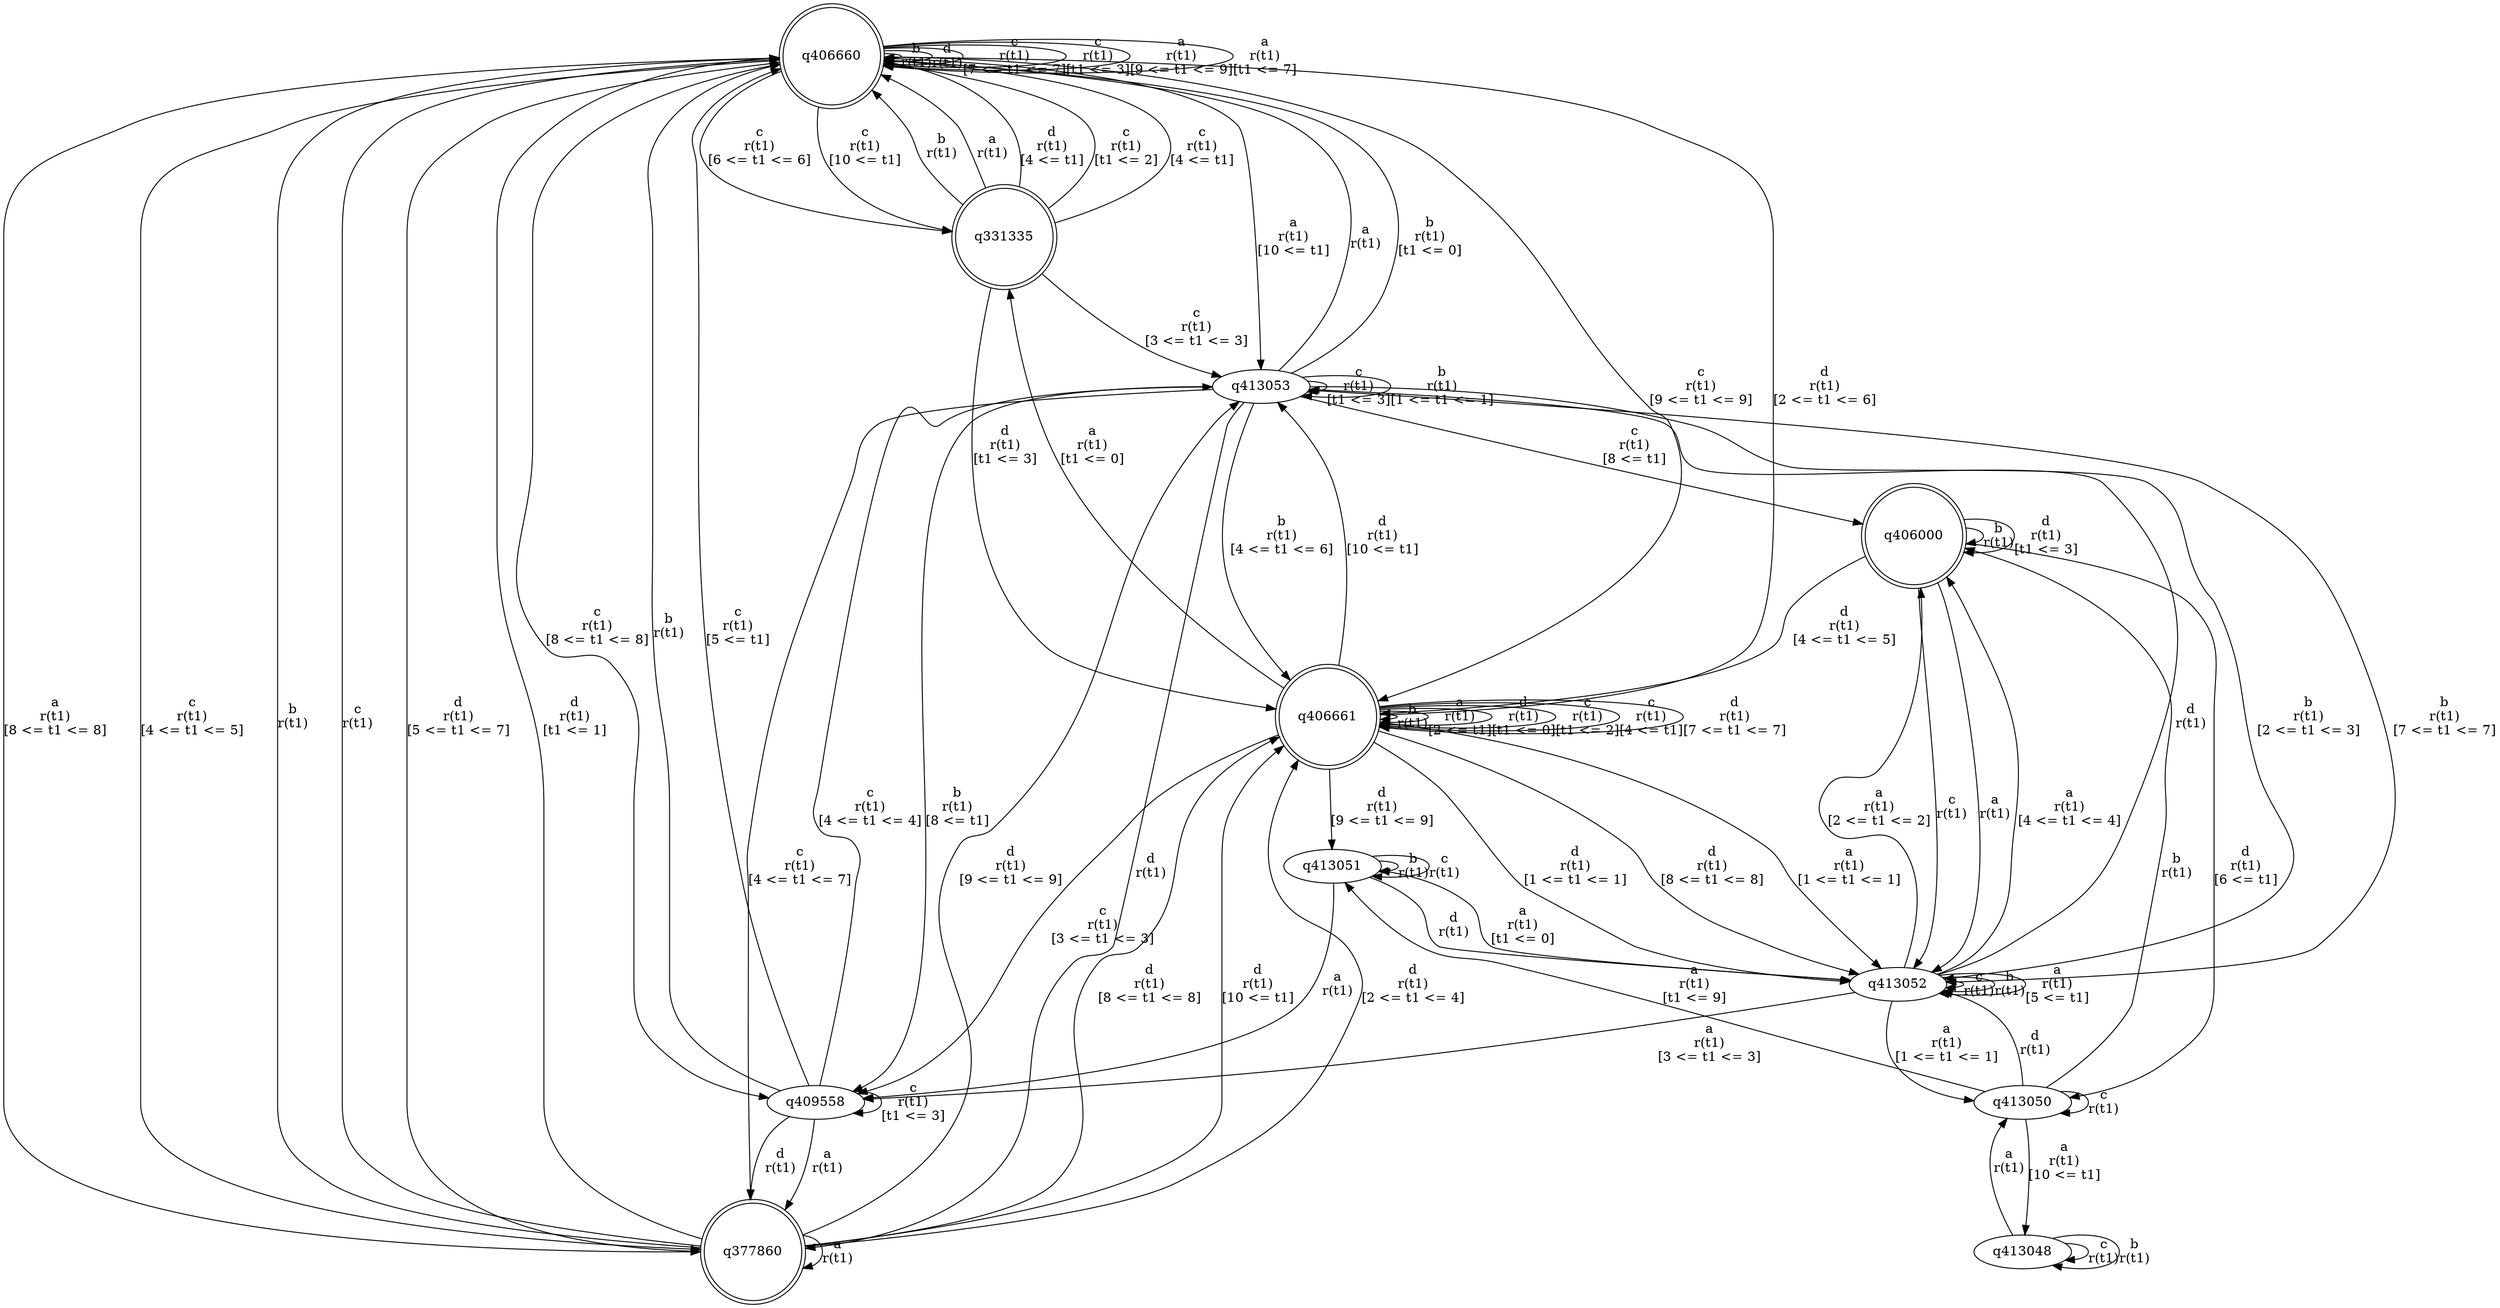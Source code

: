 digraph "tests_1/test121/solution101/solution_verwer" {
	q406660[label=q406660 shape=doublecircle]
	q331335[label=q331335 shape=doublecircle]
	q406661[label=q406661 shape=doublecircle]
	q413052[label=q413052]
	q413053[label=q413053]
	q377860[label=q377860 shape=doublecircle]
	q409558[label=q409558]
	q406000[label=q406000 shape=doublecircle]
	q413050[label=q413050]
	q413048[label=q413048]
	q413051[label=q413051]
	q406660 -> q406660[label="b\nr(t1)\n"]
	q406660 -> q406660[label="d\nr(t1)\n"]
	q406660 -> q331335[label="c\nr(t1)\n[6 <= t1 <= 6]"]
	q331335 -> q406660[label="b\nr(t1)\n"]
	q331335 -> q406660[label="a\nr(t1)\n"]
	q331335 -> q406661[label="d\nr(t1)\n[t1 <= 3]"]
	q406661 -> q406661[label="b\nr(t1)\n"]
	q406661 -> q406661[label="a\nr(t1)\n[2 <= t1]"]
	q406661 -> q406661[label="d\nr(t1)\n[t1 <= 0]"]
	q406661 -> q406661[label="c\nr(t1)\n[t1 <= 2]"]
	q406661 -> q413052[label="d\nr(t1)\n[1 <= t1 <= 1]"]
	q413052 -> q413053[label="d\nr(t1)\n"]
	q413053 -> q377860[label="d\nr(t1)\n"]
	q377860 -> q406660[label="b\nr(t1)\n"]
	q377860 -> q406660[label="c\nr(t1)\n"]
	q377860 -> q377860[label="a\nr(t1)\n"]
	q377860 -> q406660[label="d\nr(t1)\n[5 <= t1 <= 7]"]
	q377860 -> q406660[label="d\nr(t1)\n[t1 <= 1]"]
	q377860 -> q406661[label="d\nr(t1)\n[8 <= t1 <= 8]"]
	q377860 -> q413053[label="d\nr(t1)\n[9 <= t1 <= 9]"]
	q377860 -> q406661[label="d\nr(t1)\n[10 <= t1]"]
	q377860 -> q406661[label="d\nr(t1)\n[2 <= t1 <= 4]"]
	q413053 -> q406660[label="a\nr(t1)\n"]
	q413053 -> q406660[label="b\nr(t1)\n[t1 <= 0]"]
	q413053 -> q413053[label="c\nr(t1)\n[t1 <= 3]"]
	q413053 -> q413053[label="b\nr(t1)\n[1 <= t1 <= 1]"]
	q413053 -> q406661[label="b\nr(t1)\n[4 <= t1 <= 6]"]
	q413053 -> q413052[label="b\nr(t1)\n[7 <= t1 <= 7]"]
	q413053 -> q409558[label="b\nr(t1)\n[8 <= t1]"]
	q409558 -> q406660[label="b\nr(t1)\n"]
	q409558 -> q377860[label="a\nr(t1)\n"]
	q409558 -> q377860[label="d\nr(t1)\n"]
	q409558 -> q409558[label="c\nr(t1)\n[t1 <= 3]"]
	q409558 -> q413053[label="c\nr(t1)\n[4 <= t1 <= 4]"]
	q409558 -> q406660[label="c\nr(t1)\n[5 <= t1]"]
	q413053 -> q413052[label="b\nr(t1)\n[2 <= t1 <= 3]"]
	q413053 -> q377860[label="c\nr(t1)\n[4 <= t1 <= 7]"]
	q413053 -> q406000[label="c\nr(t1)\n[8 <= t1]"]
	q406000 -> q413052[label="a\nr(t1)\n"]
	q406000 -> q413052[label="c\nr(t1)\n"]
	q406000 -> q406000[label="b\nr(t1)\n"]
	q406000 -> q406000[label="d\nr(t1)\n[t1 <= 3]"]
	q406000 -> q406661[label="d\nr(t1)\n[4 <= t1 <= 5]"]
	q406000 -> q413050[label="d\nr(t1)\n[6 <= t1]"]
	q413050 -> q406000[label="b\nr(t1)\n"]
	q413050 -> q413050[label="c\nr(t1)\n"]
	q413050 -> q413052[label="d\nr(t1)\n"]
	q413050 -> q413048[label="a\nr(t1)\n[10 <= t1]"]
	q413048 -> q413048[label="c\nr(t1)\n"]
	q413048 -> q413048[label="b\nr(t1)\n"]
	q413048 -> q413050[label="a\nr(t1)\n"]
	q413050 -> q413051[label="a\nr(t1)\n[t1 <= 9]"]
	q413051 -> q413052[label="d\nr(t1)\n"]
	q413051 -> q409558[label="a\nr(t1)\n"]
	q413051 -> q413051[label="b\nr(t1)\n"]
	q413051 -> q413051[label="c\nr(t1)\n"]
	q413052 -> q413052[label="c\nr(t1)\n"]
	q413052 -> q413052[label="b\nr(t1)\n"]
	q413052 -> q409558[label="a\nr(t1)\n[3 <= t1 <= 3]"]
	q413052 -> q406000[label="a\nr(t1)\n[4 <= t1 <= 4]"]
	q413052 -> q413052[label="a\nr(t1)\n[5 <= t1]"]
	q413052 -> q413051[label="a\nr(t1)\n[t1 <= 0]"]
	q413052 -> q413050[label="a\nr(t1)\n[1 <= t1 <= 1]"]
	q413052 -> q406000[label="a\nr(t1)\n[2 <= t1 <= 2]"]
	q406661 -> q409558[label="c\nr(t1)\n[3 <= t1 <= 3]"]
	q406661 -> q406661[label="c\nr(t1)\n[4 <= t1]"]
	q406661 -> q406660[label="d\nr(t1)\n[2 <= t1 <= 6]"]
	q406661 -> q406661[label="d\nr(t1)\n[7 <= t1 <= 7]"]
	q406661 -> q413052[label="d\nr(t1)\n[8 <= t1 <= 8]"]
	q406661 -> q331335[label="a\nr(t1)\n[t1 <= 0]"]
	q406661 -> q413052[label="a\nr(t1)\n[1 <= t1 <= 1]"]
	q406661 -> q413051[label="d\nr(t1)\n[9 <= t1 <= 9]"]
	q406661 -> q413053[label="d\nr(t1)\n[10 <= t1]"]
	q331335 -> q406660[label="d\nr(t1)\n[4 <= t1]"]
	q331335 -> q406660[label="c\nr(t1)\n[t1 <= 2]"]
	q331335 -> q413053[label="c\nr(t1)\n[3 <= t1 <= 3]"]
	q331335 -> q406660[label="c\nr(t1)\n[4 <= t1]"]
	q406660 -> q406660[label="c\nr(t1)\n[7 <= t1 <= 7]"]
	q406660 -> q406660[label="c\nr(t1)\n[t1 <= 3]"]
	q406660 -> q409558[label="c\nr(t1)\n[8 <= t1 <= 8]"]
	q406660 -> q377860[label="a\nr(t1)\n[8 <= t1 <= 8]"]
	q406660 -> q406661[label="c\nr(t1)\n[9 <= t1 <= 9]"]
	q406660 -> q331335[label="c\nr(t1)\n[10 <= t1]"]
	q406660 -> q406660[label="a\nr(t1)\n[9 <= t1 <= 9]"]
	q406660 -> q413053[label="a\nr(t1)\n[10 <= t1]"]
	q406660 -> q406660[label="a\nr(t1)\n[t1 <= 7]"]
	q406660 -> q377860[label="c\nr(t1)\n[4 <= t1 <= 5]"]
}
